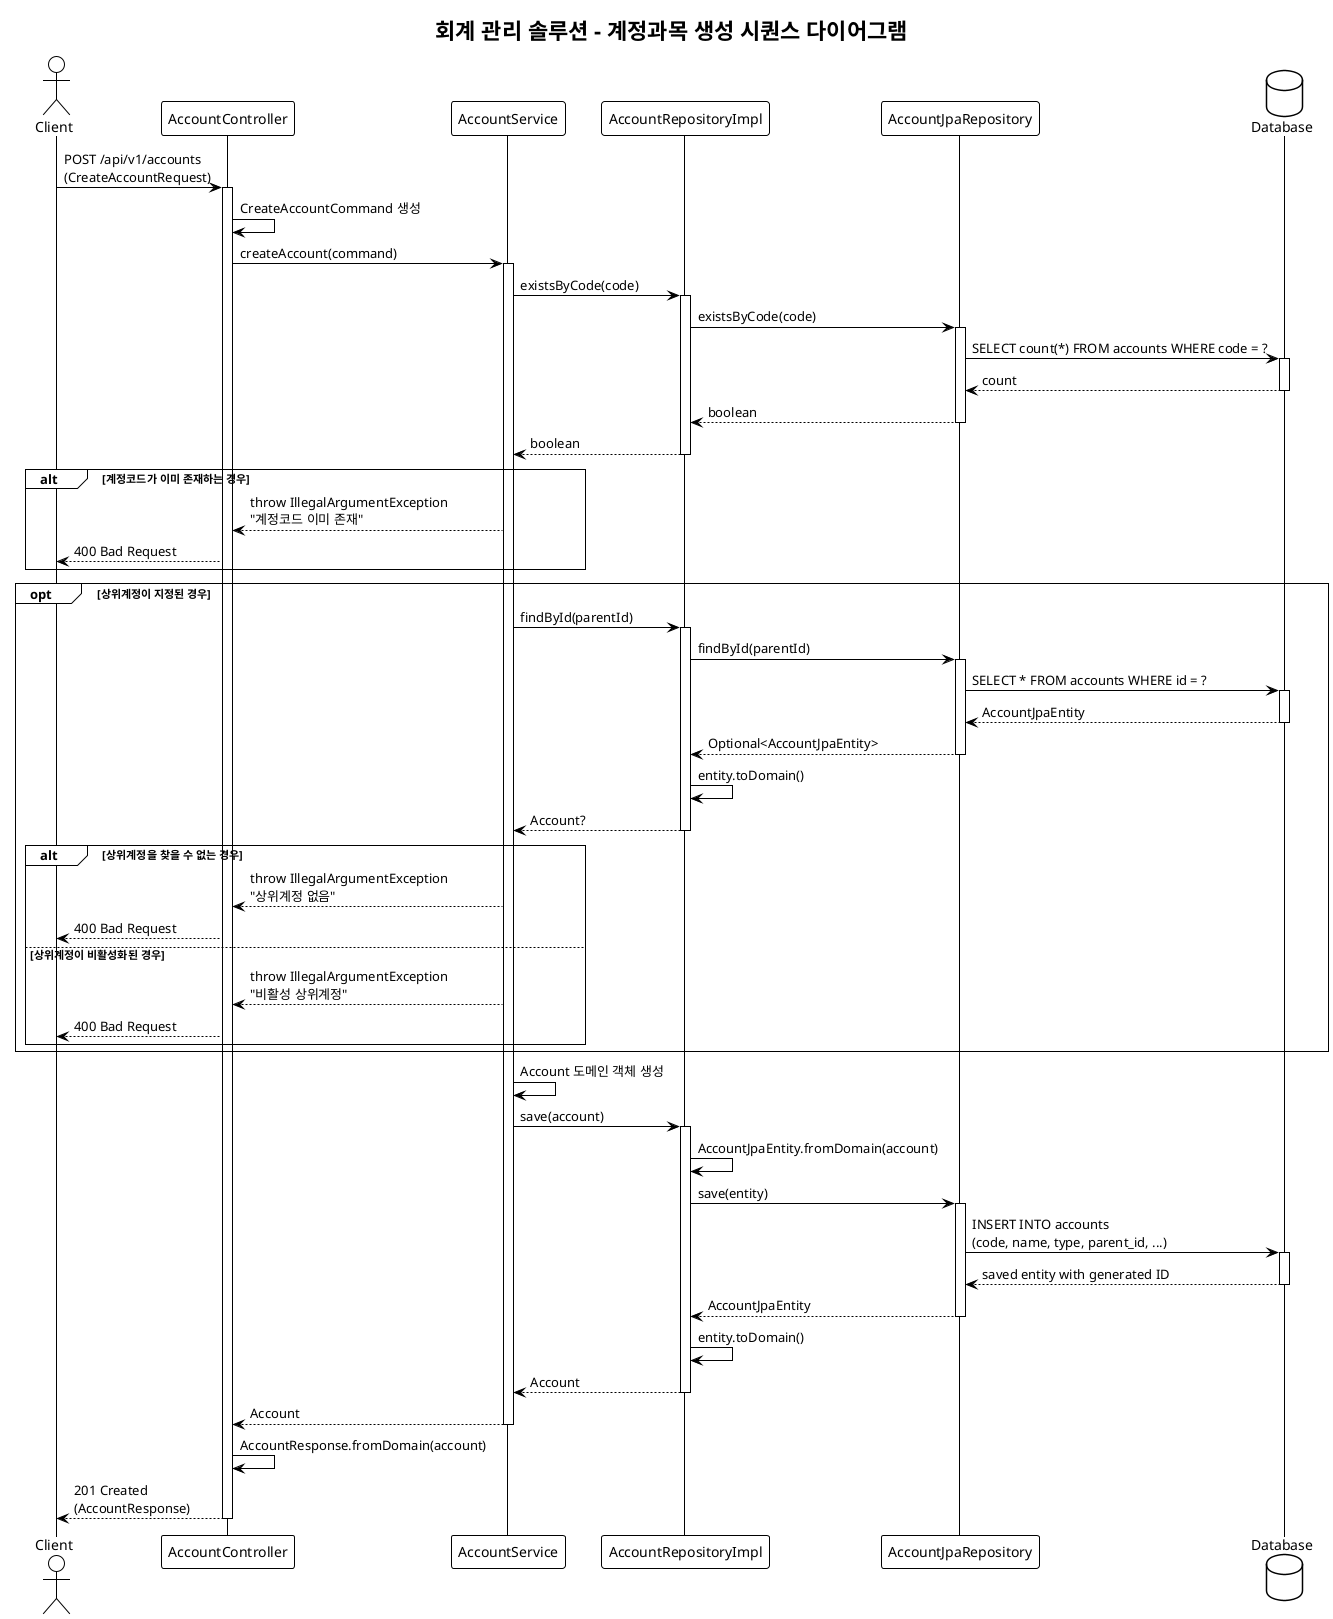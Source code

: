 @startuml Sequence Diagram - Create Account

!theme plain
title 회계 관리 솔루션 - 계정과목 생성 시퀀스 다이어그램

actor Client
participant "AccountController" as Controller
participant "AccountService" as Service
participant "AccountRepositoryImpl" as Repository
participant "AccountJpaRepository" as JpaRepo
database "Database" as DB

Client -> Controller: POST /api/v1/accounts\n(CreateAccountRequest)
activate Controller

Controller -> Controller: CreateAccountCommand 생성

Controller -> Service: createAccount(command)
activate Service

' 계정코드 중복 검사
Service -> Repository: existsByCode(code)
activate Repository
Repository -> JpaRepo: existsByCode(code)
activate JpaRepo
JpaRepo -> DB: SELECT count(*) FROM accounts WHERE code = ?
activate DB
DB --> JpaRepo: count
deactivate DB
JpaRepo --> Repository: boolean
deactivate JpaRepo
Repository --> Service: boolean
deactivate Repository

alt 계정코드가 이미 존재하는 경우
    Service --> Controller: throw IllegalArgumentException\n"계정코드 이미 존재"
    Controller --> Client: 400 Bad Request
'    stop
end

' 상위계정 검증 (선택적)
opt 상위계정이 지정된 경우
    Service -> Repository: findById(parentId)
    activate Repository
    Repository -> JpaRepo: findById(parentId)
    activate JpaRepo
    JpaRepo -> DB: SELECT * FROM accounts WHERE id = ?
    activate DB
    DB --> JpaRepo: AccountJpaEntity
    deactivate DB
    JpaRepo --> Repository: Optional<AccountJpaEntity>
    deactivate JpaRepo
    Repository -> Repository: entity.toDomain()
    Repository --> Service: Account?
    deactivate Repository
    
    alt 상위계정을 찾을 수 없는 경우
        Service --> Controller: throw IllegalArgumentException\n"상위계정 없음"
        Controller --> Client: 400 Bad Request
'        stop
    else 상위계정이 비활성화된 경우
        Service --> Controller: throw IllegalArgumentException\n"비활성 상위계정"
        Controller --> Client: 400 Bad Request
'        stop
    end
end

' 계정 생성 및 저장
Service -> Service: Account 도메인 객체 생성
Service -> Repository: save(account)
activate Repository
Repository -> Repository: AccountJpaEntity.fromDomain(account)
Repository -> JpaRepo: save(entity)
activate JpaRepo
JpaRepo -> DB: INSERT INTO accounts\n(code, name, type, parent_id, ...)
activate DB
DB --> JpaRepo: saved entity with generated ID
deactivate DB
JpaRepo --> Repository: AccountJpaEntity
deactivate JpaRepo
Repository -> Repository: entity.toDomain()
Repository --> Service: Account
deactivate Repository

Service --> Controller: Account
deactivate Service

Controller -> Controller: AccountResponse.fromDomain(account)
Controller --> Client: 201 Created\n(AccountResponse)
deactivate Controller

@enduml
